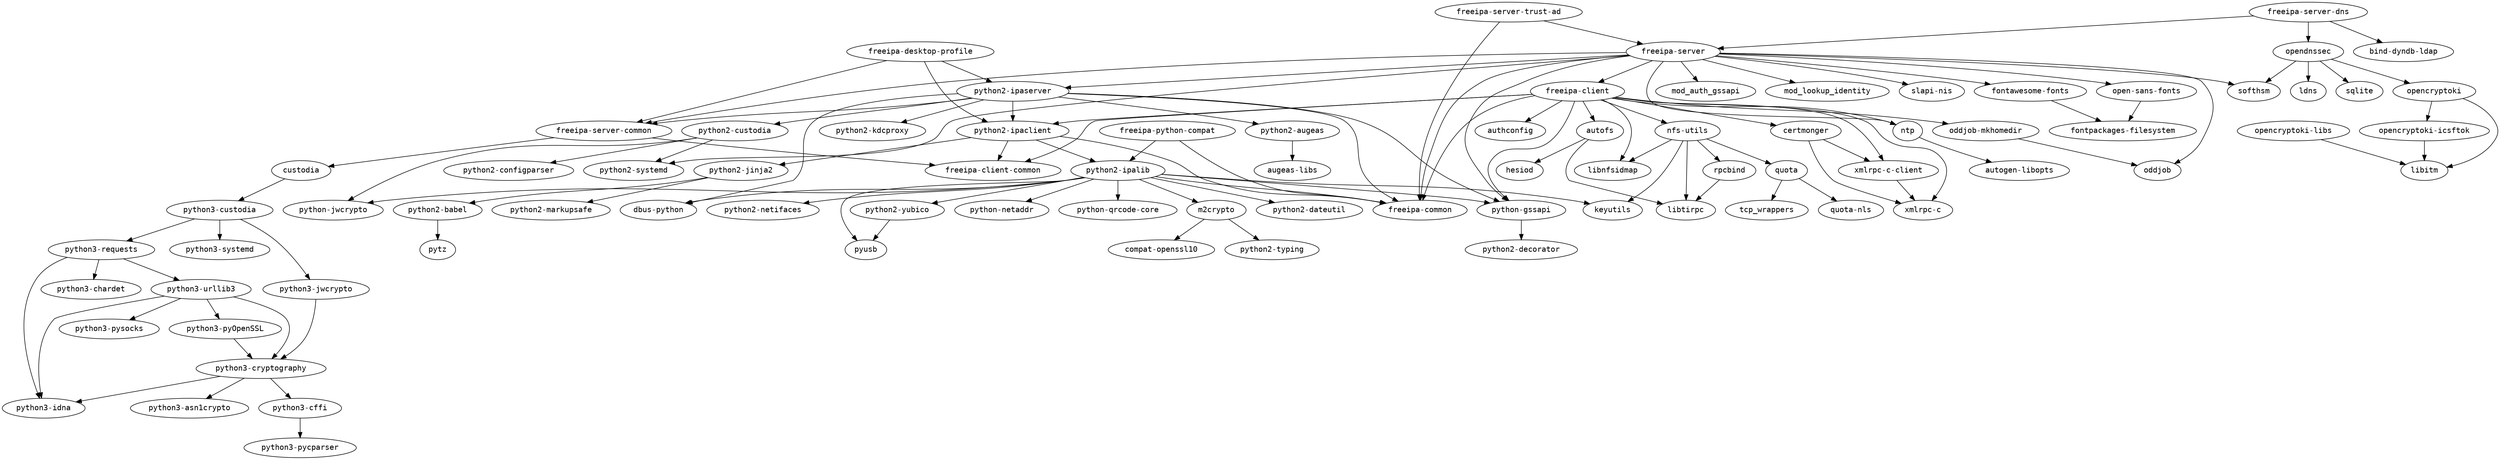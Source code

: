 strict digraph G {
node [fontname=monospace];
  "autofs" -> "hesiod";
  "autofs" -> "libtirpc";
  "certmonger" -> "xmlrpc-c";
  "certmonger" -> "xmlrpc-c-client";
  "custodia" -> "python3-custodia";
  "fontawesome-fonts" -> "fontpackages-filesystem";
  "freeipa-client" -> "authconfig";
  "freeipa-client" -> "autofs";
  "freeipa-client" -> "certmonger";
  "freeipa-client" -> "freeipa-client-common";
  "freeipa-client" -> "freeipa-common";
  "freeipa-client" -> "libnfsidmap";
  "freeipa-client" -> "nfs-utils";
  "freeipa-client" -> "ntp";
  "freeipa-client" -> "oddjob-mkhomedir";
  "freeipa-client" -> "python2-ipaclient";
  "freeipa-client" -> "python-gssapi";
  "freeipa-client" -> "xmlrpc-c";
  "freeipa-client" -> "xmlrpc-c-client";
  "freeipa-desktop-profile" -> "freeipa-server-common";
  "freeipa-desktop-profile" -> "python2-ipaclient";
  "freeipa-desktop-profile" -> "python2-ipaserver";
  "freeipa-python-compat" -> "freeipa-common";
  "freeipa-python-compat" -> "python2-ipalib";
  "freeipa-server-common" -> "custodia";
  "freeipa-server-common" -> "freeipa-client-common";
  "freeipa-server-dns" -> "bind-dyndb-ldap";
  "freeipa-server-dns" -> "freeipa-server";
  "freeipa-server-dns" -> "opendnssec";
  "freeipa-server" -> "fontawesome-fonts";
  "freeipa-server" -> "freeipa-client";
  "freeipa-server" -> "freeipa-common";
  "freeipa-server" -> "freeipa-server-common";
  "freeipa-server" -> "mod_auth_gssapi";
  "freeipa-server" -> "mod_lookup_identity";
  "freeipa-server" -> "ntp";
  "freeipa-server" -> "oddjob";
  "freeipa-server" -> "open-sans-fonts";
  "freeipa-server" -> "python2-ipaserver";
  "freeipa-server" -> "python2-systemd";
  "freeipa-server" -> "python-gssapi";
  "freeipa-server" -> "slapi-nis";
  "freeipa-server" -> "softhsm";
  "freeipa-server-trust-ad" -> "freeipa-common";
  "freeipa-server-trust-ad" -> "freeipa-server";
  "m2crypto" -> "compat-openssl10";
  "m2crypto" -> "python2-typing";
  "nfs-utils" -> "keyutils";
  "nfs-utils" -> "libnfsidmap";
  "nfs-utils" -> "libtirpc";
  "nfs-utils" -> "quota";
  "nfs-utils" -> "rpcbind";
  "ntp" -> "autogen-libopts";
  "oddjob-mkhomedir" -> "oddjob";
  "opencryptoki-icsftok" -> "libitm";
  "opencryptoki" -> "libitm";
  "opencryptoki-libs" -> "libitm";
  "opencryptoki" -> "opencryptoki-icsftok";
  "opendnssec" -> "ldns";
  "opendnssec" -> "opencryptoki";
  "opendnssec" -> "softhsm";
  "opendnssec" -> "sqlite";
  "open-sans-fonts" -> "fontpackages-filesystem";
  "python2-augeas" -> "augeas-libs";
  "python2-babel" -> "pytz";
  "python2-custodia" -> "python2-configparser";
  "python2-custodia" -> "python2-systemd";
  "python2-custodia" -> "python-jwcrypto";
  "python2-ipaclient" -> "freeipa-client-common";
  "python2-ipaclient" -> "freeipa-common";
  "python2-ipaclient" -> "python2-ipalib";
  "python2-ipaclient" -> "python2-jinja2";
  "python2-ipalib" -> "dbus-python";
  "python2-ipalib" -> "freeipa-common";
  "python2-ipalib" -> "keyutils";
  "python2-ipalib" -> "m2crypto";
  "python2-ipalib" -> "python2-dateutil";
  "python2-ipalib" -> "python2-netifaces";
  "python2-ipalib" -> "python2-yubico";
  "python2-ipalib" -> "python-gssapi";
  "python2-ipalib" -> "python-jwcrypto";
  "python2-ipalib" -> "python-netaddr";
  "python2-ipalib" -> "python-qrcode-core";
  "python2-ipalib" -> "pyusb";
  "python2-ipaserver" -> "dbus-python";
  "python2-ipaserver" -> "freeipa-common";
  "python2-ipaserver" -> "freeipa-server-common";
  "python2-ipaserver" -> "python2-augeas";
  "python2-ipaserver" -> "python2-custodia";
  "python2-ipaserver" -> "python2-ipaclient";
  "python2-ipaserver" -> "python2-kdcproxy";
  "python2-ipaserver" -> "python-gssapi";
  "python2-jinja2" -> "python2-babel";
  "python2-jinja2" -> "python2-markupsafe";
  "python2-yubico" -> "pyusb";
  "python3-cffi" -> "python3-pycparser";
  "python3-cryptography" -> "python3-asn1crypto";
  "python3-cryptography" -> "python3-cffi";
  "python3-cryptography" -> "python3-idna";
  "python3-custodia" -> "python3-jwcrypto";
  "python3-custodia" -> "python3-requests";
  "python3-custodia" -> "python3-systemd";
  "python3-jwcrypto" -> "python3-cryptography";
  "python3-pyOpenSSL" -> "python3-cryptography";
  "python3-requests" -> "python3-chardet";
  "python3-requests" -> "python3-idna";
  "python3-requests" -> "python3-urllib3";
  "python3-urllib3" -> "python3-cryptography";
  "python3-urllib3" -> "python3-idna";
  "python3-urllib3" -> "python3-pyOpenSSL";
  "python3-urllib3" -> "python3-pysocks";
  "python-gssapi" -> "python2-decorator";
  "quota" -> "quota-nls";
  "quota" -> "tcp_wrappers";
  "rpcbind" -> "libtirpc";
  "xmlrpc-c-client" -> "xmlrpc-c";
}

